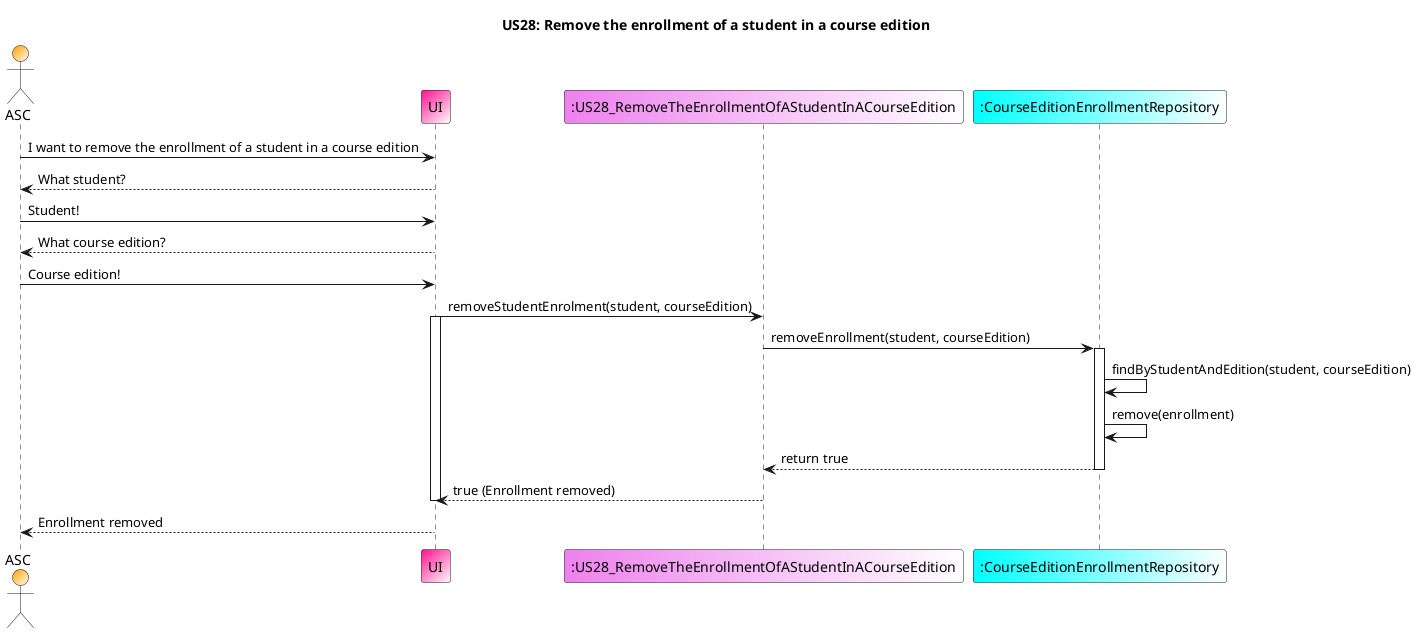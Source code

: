@startuml

title US28: Remove the enrollment of a student in a course edition

actor ASC #Orange/White
participant UI #DeepPink/White
participant ":US28_RemoveTheEnrollmentOfAStudentInACourseEdition" as Controller #Violet/White
participant ":CourseEditionEnrollmentRepository" as Repository #Cyan/White

ASC -> UI : I want to remove the enrollment of a student in a course edition
UI --> ASC : What student?
ASC -> UI : Student!
UI --> ASC : What course edition?
ASC -> UI : Course edition!

UI -> Controller : removeStudentEnrolment(student, courseEdition)
activate UI

Controller -> Repository : removeEnrollment(student, courseEdition)
activate Repository

Repository -> Repository : findByStudentAndEdition(student, courseEdition)
Repository -> Repository : remove(enrollment)
Repository --> Controller : return true

deactivate Repository

Controller --> UI : true (Enrollment removed)
deactivate UI
UI --> ASC : Enrollment removed

@enduml
